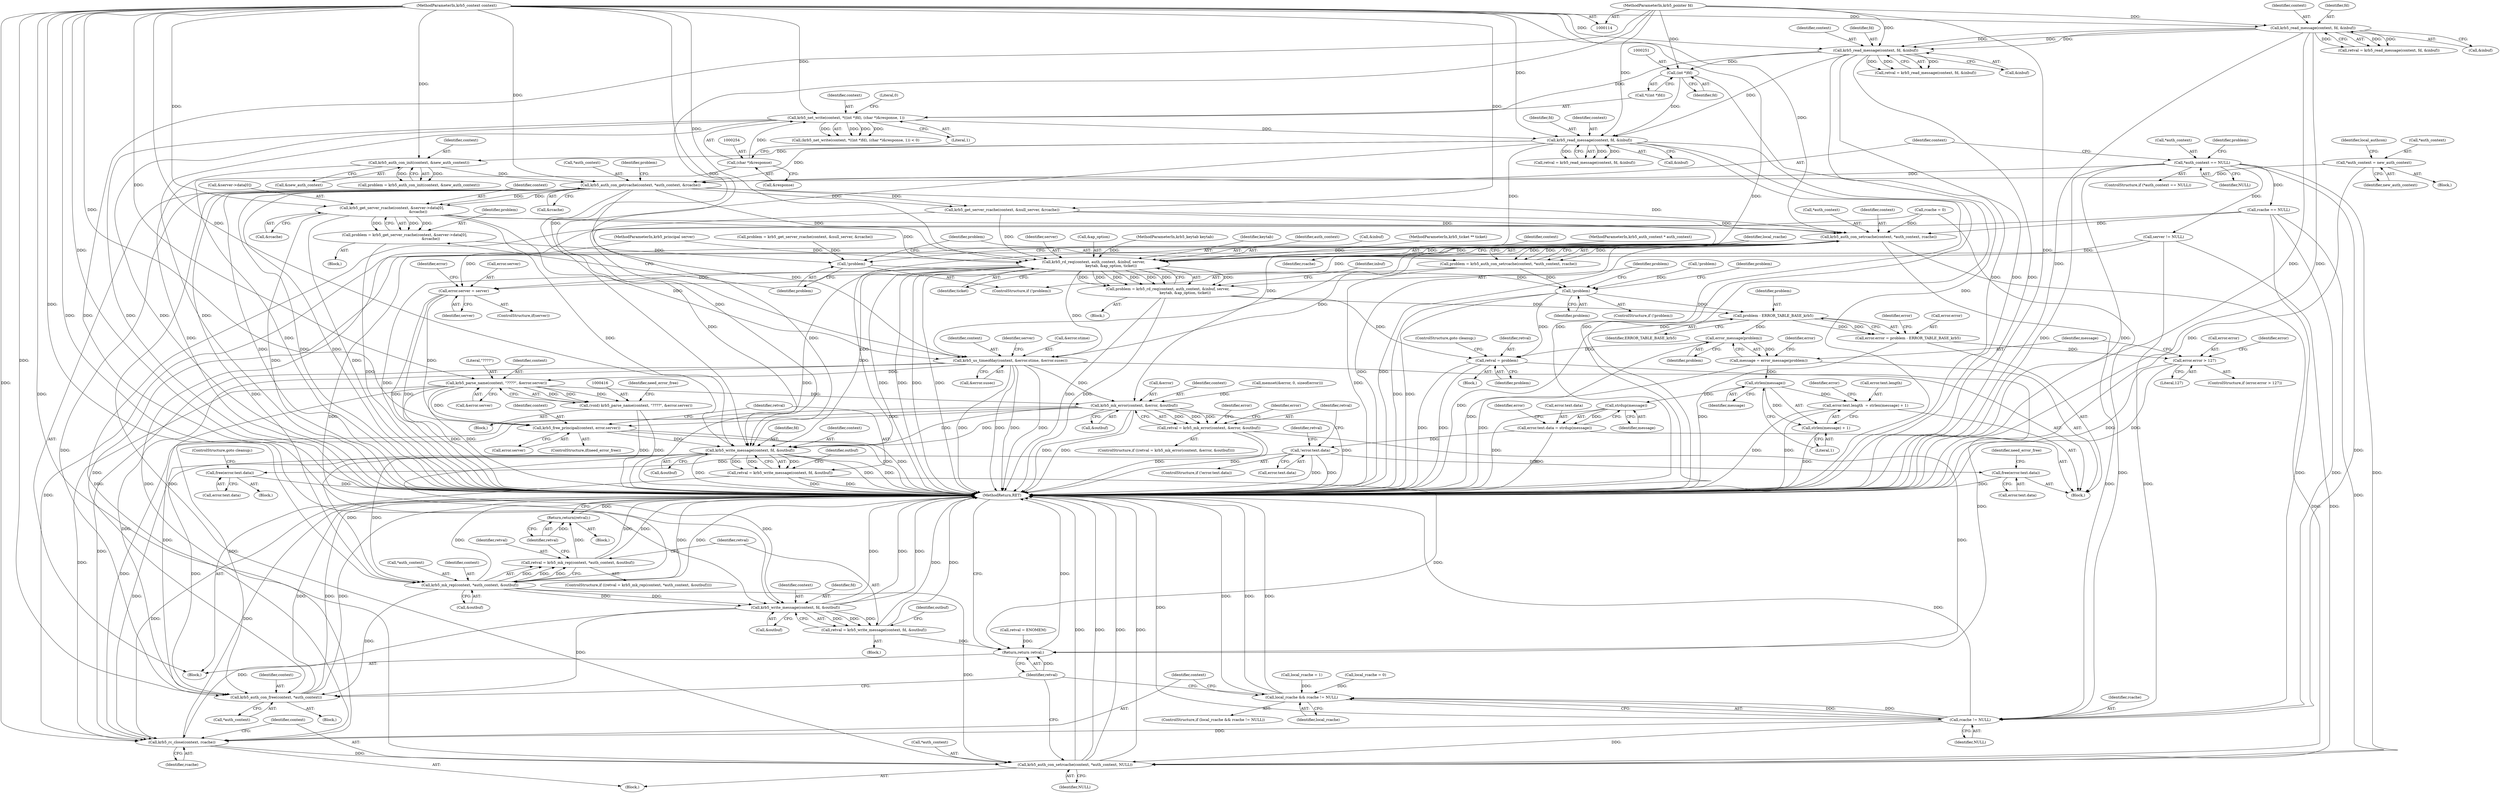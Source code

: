 digraph "0_krb5_102bb6ebf20f9174130c85c3b052ae104e5073ec_0@array" {
"1000322" [label="(Call,krb5_get_server_rcache(context, &server->data[0],\n                                             &rcache))"];
"1000295" [label="(Call,krb5_auth_con_getrcache(context, *auth_context, &rcache))"];
"1000284" [label="(Call,krb5_auth_con_init(context, &new_auth_context))"];
"1000269" [label="(Call,krb5_read_message(context, fd, &inbuf))"];
"1000247" [label="(Call,krb5_net_write(context, *((int *)fd), (char *)&response, 1))"];
"1000205" [label="(Call,krb5_read_message(context, fd, &inbuf))"];
"1000167" [label="(Call,krb5_read_message(context, fd, &inbuf))"];
"1000115" [label="(MethodParameterIn,krb5_context context)"];
"1000117" [label="(MethodParameterIn,krb5_pointer fd)"];
"1000253" [label="(Call,(char *)&response)"];
"1000250" [label="(Call,(int *)fd)"];
"1000288" [label="(Call,*auth_context = new_auth_context)"];
"1000277" [label="(Call,*auth_context == NULL)"];
"1000320" [label="(Call,problem = krb5_get_server_rcache(context, &server->data[0],\n                                             &rcache))"];
"1000353" [label="(Call,!problem)"];
"1000366" [label="(Call,!problem)"];
"1000431" [label="(Call,problem - ERROR_TABLE_BASE_krb5)"];
"1000427" [label="(Call,error.error = problem - ERROR_TABLE_BASE_krb5)"];
"1000435" [label="(Call,error.error > 127)"];
"1000447" [label="(Call,error_message(problem))"];
"1000445" [label="(Call,message = error_message(problem))"];
"1000456" [label="(Call,strlen(message))"];
"1000449" [label="(Call,error.text.length  = strlen(message) + 1)"];
"1000455" [label="(Call,strlen(message) + 1)"];
"1000465" [label="(Call,strdup(message))"];
"1000459" [label="(Call,error.text.data = strdup(message))"];
"1000468" [label="(Call,!error.text.data)"];
"1000489" [label="(Call,free(error.text.data))"];
"1000496" [label="(Call,free(error.text.data))"];
"1000537" [label="(Call,retval = problem)"];
"1000599" [label="(Return,return retval;)"];
"1000357" [label="(Call,krb5_auth_con_setrcache(context, *auth_context, rcache))"];
"1000355" [label="(Call,problem = krb5_auth_con_setrcache(context, *auth_context, rcache))"];
"1000371" [label="(Call,krb5_rd_req(context, auth_context, &inbuf, server,\n                              keytab, &ap_option, ticket))"];
"1000369" [label="(Call,problem = krb5_rd_req(context, auth_context, &inbuf, server,\n                              keytab, &ap_option, ticket))"];
"1000396" [label="(Call,krb5_us_timeofday(context, &error.stime, &error.susec))"];
"1000417" [label="(Call,krb5_parse_name(context, \"????\", &error.server))"];
"1000415" [label="(Call,(void) krb5_parse_name(context, \"????\", &error.server))"];
"1000482" [label="(Call,krb5_mk_error(context, &error, &outbuf))"];
"1000480" [label="(Call,retval = krb5_mk_error(context, &error, &outbuf))"];
"1000504" [label="(Call,krb5_free_principal(context, error.server))"];
"1000523" [label="(Call,krb5_write_message(context, fd, &outbuf))"];
"1000521" [label="(Call,retval = krb5_write_message(context, fd, &outbuf))"];
"1000552" [label="(Call,krb5_mk_rep(context, *auth_context, &outbuf))"];
"1000550" [label="(Call,retval = krb5_mk_rep(context, *auth_context, &outbuf))"];
"1000559" [label="(Return,return(retval);)"];
"1000563" [label="(Call,krb5_write_message(context, fd, &outbuf))"];
"1000561" [label="(Call,retval = krb5_write_message(context, fd, &outbuf))"];
"1000579" [label="(Call,krb5_auth_con_free(context, *auth_context))"];
"1000591" [label="(Call,krb5_rc_close(context, rcache))"];
"1000594" [label="(Call,krb5_auth_con_setrcache(context, *auth_context, NULL))"];
"1000408" [label="(Call,error.server = server)"];
"1000587" [label="(Call,rcache != NULL)"];
"1000585" [label="(Call,local_rcache && rcache != NULL)"];
"1000584" [label="(ControlStructure,if (local_rcache && rcache != NULL))"];
"1000305" [label="(Call,rcache == NULL)"];
"1000448" [label="(Identifier,problem)"];
"1000321" [label="(Identifier,problem)"];
"1000480" [label="(Call,retval = krb5_mk_error(context, &error, &outbuf))"];
"1000563" [label="(Call,krb5_write_message(context, fd, &outbuf))"];
"1000469" [label="(Call,error.text.data)"];
"1000358" [label="(Identifier,context)"];
"1000295" [label="(Call,krb5_auth_con_getrcache(context, *auth_context, &rcache))"];
"1000467" [label="(ControlStructure,if (!error.text.data))"];
"1000526" [label="(Call,&outbuf)"];
"1000566" [label="(Call,&outbuf)"];
"1000594" [label="(Call,krb5_auth_con_setrcache(context, *auth_context, NULL))"];
"1000458" [label="(Literal,1)"];
"1000372" [label="(Identifier,context)"];
"1000247" [label="(Call,krb5_net_write(context, *((int *)fd), (char *)&response, 1))"];
"1000496" [label="(Call,free(error.text.data))"];
"1000116" [label="(MethodParameterIn,krb5_auth_context * auth_context)"];
"1000506" [label="(Call,error.server)"];
"1000556" [label="(Call,&outbuf)"];
"1000570" [label="(Identifier,outbuf)"];
"1000376" [label="(Identifier,server)"];
"1000288" [label="(Call,*auth_context = new_auth_context)"];
"1000580" [label="(Identifier,context)"];
"1000354" [label="(Identifier,problem)"];
"1000415" [label="(Call,(void) krb5_parse_name(context, \"????\", &error.server))"];
"1000593" [label="(Identifier,rcache)"];
"1000460" [label="(Call,error.text.data)"];
"1000402" [label="(Call,&error.susec)"];
"1000304" [label="(Identifier,problem)"];
"1000250" [label="(Call,(int *)fd)"];
"1000203" [label="(Call,retval = krb5_read_message(context, fd, &inbuf))"];
"1000462" [label="(Identifier,error)"];
"1000285" [label="(Identifier,context)"];
"1000471" [label="(Identifier,error)"];
"1000293" [label="(Identifier,local_authcon)"];
"1000431" [label="(Call,problem - ERROR_TABLE_BASE_krb5)"];
"1000552" [label="(Call,krb5_mk_rep(context, *auth_context, &outbuf))"];
"1000281" [label="(Block,)"];
"1000445" [label="(Call,message = error_message(problem))"];
"1000522" [label="(Identifier,retval)"];
"1000145" [label="(Call,local_rcache = 0)"];
"1000277" [label="(Call,*auth_context == NULL)"];
"1000255" [label="(Call,&response)"];
"1000549" [label="(ControlStructure,if ((retval = krb5_mk_rep(context, *auth_context, &outbuf))))"];
"1000598" [label="(Identifier,NULL)"];
"1000269" [label="(Call,krb5_read_message(context, fd, &inbuf))"];
"1000258" [label="(Literal,0)"];
"1000378" [label="(Call,&ap_option)"];
"1000359" [label="(Call,*auth_context)"];
"1000361" [label="(Identifier,rcache)"];
"1000455" [label="(Call,strlen(message) + 1)"];
"1000592" [label="(Identifier,context)"];
"1000406" [label="(ControlStructure,if(server))"];
"1000599" [label="(Return,return retval;)"];
"1000595" [label="(Identifier,context)"];
"1000396" [label="(Call,krb5_us_timeofday(context, &error.stime, &error.susec))"];
"1000344" [label="(Call,problem = krb5_get_server_rcache(context, &null_server, &rcache))"];
"1000320" [label="(Call,problem = krb5_get_server_rcache(context, &server->data[0],\n                                             &rcache))"];
"1000420" [label="(Call,&error.server)"];
"1000357" [label="(Call,krb5_auth_con_setrcache(context, *auth_context, rcache))"];
"1000383" [label="(Identifier,inbuf)"];
"1000386" [label="(Identifier,problem)"];
"1000135" [label="(Call,rcache = 0)"];
"1000272" [label="(Call,&inbuf)"];
"1000208" [label="(Call,&inbuf)"];
"1000540" [label="(ControlStructure,goto cleanup;)"];
"1000490" [label="(Call,error.text.data)"];
"1000278" [label="(Call,*auth_context)"];
"1000457" [label="(Identifier,message)"];
"1000429" [label="(Identifier,error)"];
"1000495" [label="(ControlStructure,goto cleanup;)"];
"1000446" [label="(Identifier,message)"];
"1000596" [label="(Call,*auth_context)"];
"1000271" [label="(Identifier,fd)"];
"1000249" [label="(Call,*((int *)fd))"];
"1000299" [label="(Call,&rcache)"];
"1000366" [label="(Call,!problem)"];
"1000303" [label="(Call,!problem)"];
"1000390" [label="(Call,memset(&error, 0, sizeof(error)))"];
"1000165" [label="(Call,retval = krb5_read_message(context, fd, &inbuf))"];
"1000322" [label="(Call,krb5_get_server_rcache(context, &server->data[0],\n                                             &rcache))"];
"1000504" [label="(Call,krb5_free_principal(context, error.server))"];
"1000564" [label="(Identifier,context)"];
"1000548" [label="(Block,)"];
"1000115" [label="(MethodParameterIn,krb5_context context)"];
"1000324" [label="(Call,&server->data[0])"];
"1000280" [label="(Identifier,NULL)"];
"1000554" [label="(Call,*auth_context)"];
"1000296" [label="(Identifier,context)"];
"1000270" [label="(Identifier,context)"];
"1000532" [label="(Block,)"];
"1000452" [label="(Identifier,error)"];
"1000466" [label="(Identifier,message)"];
"1000425" [label="(Identifier,need_error_free)"];
"1000346" [label="(Call,krb5_get_server_rcache(context, &null_server, &rcache))"];
"1000368" [label="(Block,)"];
"1000323" [label="(Identifier,context)"];
"1000407" [label="(Identifier,server)"];
"1000205" [label="(Call,krb5_read_message(context, fd, &inbuf))"];
"1000206" [label="(Identifier,context)"];
"1000289" [label="(Call,*auth_context)"];
"1000119" [label="(MethodParameterIn,krb5_principal server)"];
"1000353" [label="(Call,!problem)"];
"1000284" [label="(Call,krb5_auth_con_init(context, &new_auth_context))"];
"1000409" [label="(Call,error.server)"];
"1000497" [label="(Call,error.text.data)"];
"1000398" [label="(Call,&error.stime)"];
"1000456" [label="(Call,strlen(message))"];
"1000475" [label="(Call,retval = ENOMEM)"];
"1000370" [label="(Identifier,problem)"];
"1000168" [label="(Identifier,context)"];
"1000591" [label="(Call,krb5_rc_close(context, rcache))"];
"1000397" [label="(Identifier,context)"];
"1000539" [label="(Identifier,problem)"];
"1000502" [label="(ControlStructure,if(need_error_free))"];
"1000585" [label="(Call,local_rcache && rcache != NULL)"];
"1000524" [label="(Identifier,context)"];
"1000499" [label="(Identifier,error)"];
"1000419" [label="(Literal,\"????\")"];
"1000283" [label="(Identifier,problem)"];
"1000367" [label="(Identifier,problem)"];
"1000297" [label="(Call,*auth_context)"];
"1000600" [label="(Identifier,retval)"];
"1000484" [label="(Call,&error)"];
"1000267" [label="(Call,retval = krb5_read_message(context, fd, &inbuf))"];
"1000486" [label="(Call,&outbuf)"];
"1000561" [label="(Call,retval = krb5_write_message(context, fd, &outbuf))"];
"1000291" [label="(Identifier,new_auth_context)"];
"1000276" [label="(ControlStructure,if (*auth_context == NULL))"];
"1000439" [label="(Literal,127)"];
"1000530" [label="(Identifier,outbuf)"];
"1000408" [label="(Call,error.server = server)"];
"1000311" [label="(Call,server != NULL)"];
"1000387" [label="(Block,)"];
"1000437" [label="(Identifier,error)"];
"1000169" [label="(Identifier,fd)"];
"1000121" [label="(MethodParameterIn,krb5_keytab keytab)"];
"1000465" [label="(Call,strdup(message))"];
"1000492" [label="(Identifier,error)"];
"1000433" [label="(Identifier,ERROR_TABLE_BASE_krb5)"];
"1000207" [label="(Identifier,fd)"];
"1000483" [label="(Identifier,context)"];
"1000588" [label="(Identifier,rcache)"];
"1000525" [label="(Identifier,fd)"];
"1000377" [label="(Identifier,keytab)"];
"1000558" [label="(Block,)"];
"1000428" [label="(Call,error.error)"];
"1000246" [label="(Call,(krb5_net_write(context, *((int *)fd), (char *)&response, 1)) < 0)"];
"1000523" [label="(Call,krb5_write_message(context, fd, &outbuf))"];
"1000537" [label="(Call,retval = problem)"];
"1000589" [label="(Identifier,NULL)"];
"1000356" [label="(Identifier,problem)"];
"1000282" [label="(Call,problem = krb5_auth_con_init(context, &new_auth_context))"];
"1000362" [label="(Call,local_rcache = 1)"];
"1000167" [label="(Call,krb5_read_message(context, fd, &inbuf))"];
"1000489" [label="(Call,free(error.text.data))"];
"1000586" [label="(Identifier,local_rcache)"];
"1000253" [label="(Call,(char *)&response)"];
"1000373" [label="(Identifier,auth_context)"];
"1000479" [label="(ControlStructure,if ((retval = krb5_mk_error(context, &error, &outbuf))))"];
"1000352" [label="(ControlStructure,if (!problem))"];
"1000447" [label="(Call,error_message(problem))"];
"1000559" [label="(Return,return(retval);)"];
"1000553" [label="(Identifier,context)"];
"1000380" [label="(Identifier,ticket)"];
"1000550" [label="(Call,retval = krb5_mk_rep(context, *auth_context, &outbuf))"];
"1000330" [label="(Call,&rcache)"];
"1000257" [label="(Literal,1)"];
"1000365" [label="(ControlStructure,if (!problem))"];
"1000459" [label="(Call,error.text.data = strdup(message))"];
"1000449" [label="(Call,error.text.length  = strlen(message) + 1)"];
"1000482" [label="(Call,krb5_mk_error(context, &error, &outbuf))"];
"1000414" [label="(Block,)"];
"1000581" [label="(Call,*auth_context)"];
"1000521" [label="(Call,retval = krb5_write_message(context, fd, &outbuf))"];
"1000590" [label="(Block,)"];
"1000117" [label="(MethodParameterIn,krb5_pointer fd)"];
"1000369" [label="(Call,problem = krb5_rd_req(context, auth_context, &inbuf, server,\n                              keytab, &ap_option, ticket))"];
"1000436" [label="(Call,error.error)"];
"1000578" [label="(Block,)"];
"1000562" [label="(Identifier,retval)"];
"1000579" [label="(Call,krb5_auth_con_free(context, *auth_context))"];
"1000252" [label="(Identifier,fd)"];
"1000468" [label="(Call,!error.text.data)"];
"1000601" [label="(MethodReturn,RET)"];
"1000503" [label="(Identifier,need_error_free)"];
"1000434" [label="(ControlStructure,if (error.error > 127))"];
"1000371" [label="(Call,krb5_rd_req(context, auth_context, &inbuf, server,\n                              keytab, &ap_option, ticket))"];
"1000587" [label="(Call,rcache != NULL)"];
"1000442" [label="(Identifier,error)"];
"1000427" [label="(Call,error.error = problem - ERROR_TABLE_BASE_krb5)"];
"1000319" [label="(Block,)"];
"1000363" [label="(Identifier,local_rcache)"];
"1000374" [label="(Call,&inbuf)"];
"1000170" [label="(Call,&inbuf)"];
"1000435" [label="(Call,error.error > 127)"];
"1000560" [label="(Identifier,retval)"];
"1000538" [label="(Identifier,retval)"];
"1000505" [label="(Identifier,context)"];
"1000355" [label="(Call,problem = krb5_auth_con_setrcache(context, *auth_context, rcache))"];
"1000432" [label="(Identifier,problem)"];
"1000476" [label="(Identifier,retval)"];
"1000124" [label="(Block,)"];
"1000417" [label="(Call,krb5_parse_name(context, \"????\", &error.server))"];
"1000286" [label="(Call,&new_auth_context)"];
"1000450" [label="(Call,error.text.length)"];
"1000565" [label="(Identifier,fd)"];
"1000248" [label="(Identifier,context)"];
"1000488" [label="(Block,)"];
"1000481" [label="(Identifier,retval)"];
"1000418" [label="(Identifier,context)"];
"1000412" [label="(Identifier,server)"];
"1000122" [label="(MethodParameterIn,krb5_ticket ** ticket)"];
"1000551" [label="(Identifier,retval)"];
"1000322" -> "1000320"  [label="AST: "];
"1000322" -> "1000330"  [label="CFG: "];
"1000323" -> "1000322"  [label="AST: "];
"1000324" -> "1000322"  [label="AST: "];
"1000330" -> "1000322"  [label="AST: "];
"1000320" -> "1000322"  [label="CFG: "];
"1000322" -> "1000601"  [label="DDG: "];
"1000322" -> "1000601"  [label="DDG: "];
"1000322" -> "1000320"  [label="DDG: "];
"1000322" -> "1000320"  [label="DDG: "];
"1000322" -> "1000320"  [label="DDG: "];
"1000295" -> "1000322"  [label="DDG: "];
"1000295" -> "1000322"  [label="DDG: "];
"1000115" -> "1000322"  [label="DDG: "];
"1000322" -> "1000357"  [label="DDG: "];
"1000322" -> "1000371"  [label="DDG: "];
"1000322" -> "1000396"  [label="DDG: "];
"1000322" -> "1000523"  [label="DDG: "];
"1000295" -> "1000124"  [label="AST: "];
"1000295" -> "1000299"  [label="CFG: "];
"1000296" -> "1000295"  [label="AST: "];
"1000297" -> "1000295"  [label="AST: "];
"1000299" -> "1000295"  [label="AST: "];
"1000304" -> "1000295"  [label="CFG: "];
"1000295" -> "1000601"  [label="DDG: "];
"1000295" -> "1000601"  [label="DDG: "];
"1000295" -> "1000601"  [label="DDG: "];
"1000284" -> "1000295"  [label="DDG: "];
"1000269" -> "1000295"  [label="DDG: "];
"1000115" -> "1000295"  [label="DDG: "];
"1000288" -> "1000295"  [label="DDG: "];
"1000277" -> "1000295"  [label="DDG: "];
"1000295" -> "1000346"  [label="DDG: "];
"1000295" -> "1000346"  [label="DDG: "];
"1000295" -> "1000357"  [label="DDG: "];
"1000295" -> "1000371"  [label="DDG: "];
"1000295" -> "1000396"  [label="DDG: "];
"1000295" -> "1000523"  [label="DDG: "];
"1000295" -> "1000552"  [label="DDG: "];
"1000295" -> "1000579"  [label="DDG: "];
"1000295" -> "1000594"  [label="DDG: "];
"1000284" -> "1000282"  [label="AST: "];
"1000284" -> "1000286"  [label="CFG: "];
"1000285" -> "1000284"  [label="AST: "];
"1000286" -> "1000284"  [label="AST: "];
"1000282" -> "1000284"  [label="CFG: "];
"1000284" -> "1000601"  [label="DDG: "];
"1000284" -> "1000282"  [label="DDG: "];
"1000284" -> "1000282"  [label="DDG: "];
"1000269" -> "1000284"  [label="DDG: "];
"1000115" -> "1000284"  [label="DDG: "];
"1000269" -> "1000267"  [label="AST: "];
"1000269" -> "1000272"  [label="CFG: "];
"1000270" -> "1000269"  [label="AST: "];
"1000271" -> "1000269"  [label="AST: "];
"1000272" -> "1000269"  [label="AST: "];
"1000267" -> "1000269"  [label="CFG: "];
"1000269" -> "1000601"  [label="DDG: "];
"1000269" -> "1000601"  [label="DDG: "];
"1000269" -> "1000601"  [label="DDG: "];
"1000269" -> "1000267"  [label="DDG: "];
"1000269" -> "1000267"  [label="DDG: "];
"1000269" -> "1000267"  [label="DDG: "];
"1000247" -> "1000269"  [label="DDG: "];
"1000115" -> "1000269"  [label="DDG: "];
"1000250" -> "1000269"  [label="DDG: "];
"1000117" -> "1000269"  [label="DDG: "];
"1000205" -> "1000269"  [label="DDG: "];
"1000269" -> "1000371"  [label="DDG: "];
"1000269" -> "1000523"  [label="DDG: "];
"1000247" -> "1000246"  [label="AST: "];
"1000247" -> "1000257"  [label="CFG: "];
"1000248" -> "1000247"  [label="AST: "];
"1000249" -> "1000247"  [label="AST: "];
"1000253" -> "1000247"  [label="AST: "];
"1000257" -> "1000247"  [label="AST: "];
"1000258" -> "1000247"  [label="CFG: "];
"1000247" -> "1000601"  [label="DDG: "];
"1000247" -> "1000601"  [label="DDG: "];
"1000247" -> "1000601"  [label="DDG: "];
"1000247" -> "1000246"  [label="DDG: "];
"1000247" -> "1000246"  [label="DDG: "];
"1000247" -> "1000246"  [label="DDG: "];
"1000247" -> "1000246"  [label="DDG: "];
"1000205" -> "1000247"  [label="DDG: "];
"1000115" -> "1000247"  [label="DDG: "];
"1000253" -> "1000247"  [label="DDG: "];
"1000205" -> "1000203"  [label="AST: "];
"1000205" -> "1000208"  [label="CFG: "];
"1000206" -> "1000205"  [label="AST: "];
"1000207" -> "1000205"  [label="AST: "];
"1000208" -> "1000205"  [label="AST: "];
"1000203" -> "1000205"  [label="CFG: "];
"1000205" -> "1000601"  [label="DDG: "];
"1000205" -> "1000601"  [label="DDG: "];
"1000205" -> "1000601"  [label="DDG: "];
"1000205" -> "1000203"  [label="DDG: "];
"1000205" -> "1000203"  [label="DDG: "];
"1000205" -> "1000203"  [label="DDG: "];
"1000167" -> "1000205"  [label="DDG: "];
"1000167" -> "1000205"  [label="DDG: "];
"1000167" -> "1000205"  [label="DDG: "];
"1000115" -> "1000205"  [label="DDG: "];
"1000117" -> "1000205"  [label="DDG: "];
"1000205" -> "1000250"  [label="DDG: "];
"1000167" -> "1000165"  [label="AST: "];
"1000167" -> "1000170"  [label="CFG: "];
"1000168" -> "1000167"  [label="AST: "];
"1000169" -> "1000167"  [label="AST: "];
"1000170" -> "1000167"  [label="AST: "];
"1000165" -> "1000167"  [label="CFG: "];
"1000167" -> "1000601"  [label="DDG: "];
"1000167" -> "1000601"  [label="DDG: "];
"1000167" -> "1000601"  [label="DDG: "];
"1000167" -> "1000165"  [label="DDG: "];
"1000167" -> "1000165"  [label="DDG: "];
"1000167" -> "1000165"  [label="DDG: "];
"1000115" -> "1000167"  [label="DDG: "];
"1000117" -> "1000167"  [label="DDG: "];
"1000115" -> "1000114"  [label="AST: "];
"1000115" -> "1000601"  [label="DDG: "];
"1000115" -> "1000346"  [label="DDG: "];
"1000115" -> "1000357"  [label="DDG: "];
"1000115" -> "1000371"  [label="DDG: "];
"1000115" -> "1000396"  [label="DDG: "];
"1000115" -> "1000417"  [label="DDG: "];
"1000115" -> "1000482"  [label="DDG: "];
"1000115" -> "1000504"  [label="DDG: "];
"1000115" -> "1000523"  [label="DDG: "];
"1000115" -> "1000552"  [label="DDG: "];
"1000115" -> "1000563"  [label="DDG: "];
"1000115" -> "1000579"  [label="DDG: "];
"1000115" -> "1000591"  [label="DDG: "];
"1000115" -> "1000594"  [label="DDG: "];
"1000117" -> "1000114"  [label="AST: "];
"1000117" -> "1000601"  [label="DDG: "];
"1000117" -> "1000250"  [label="DDG: "];
"1000117" -> "1000523"  [label="DDG: "];
"1000117" -> "1000563"  [label="DDG: "];
"1000253" -> "1000255"  [label="CFG: "];
"1000254" -> "1000253"  [label="AST: "];
"1000255" -> "1000253"  [label="AST: "];
"1000257" -> "1000253"  [label="CFG: "];
"1000253" -> "1000601"  [label="DDG: "];
"1000250" -> "1000249"  [label="AST: "];
"1000250" -> "1000252"  [label="CFG: "];
"1000251" -> "1000250"  [label="AST: "];
"1000252" -> "1000250"  [label="AST: "];
"1000249" -> "1000250"  [label="CFG: "];
"1000250" -> "1000601"  [label="DDG: "];
"1000288" -> "1000281"  [label="AST: "];
"1000288" -> "1000291"  [label="CFG: "];
"1000289" -> "1000288"  [label="AST: "];
"1000291" -> "1000288"  [label="AST: "];
"1000293" -> "1000288"  [label="CFG: "];
"1000288" -> "1000601"  [label="DDG: "];
"1000277" -> "1000276"  [label="AST: "];
"1000277" -> "1000280"  [label="CFG: "];
"1000278" -> "1000277"  [label="AST: "];
"1000280" -> "1000277"  [label="AST: "];
"1000283" -> "1000277"  [label="CFG: "];
"1000296" -> "1000277"  [label="CFG: "];
"1000277" -> "1000601"  [label="DDG: "];
"1000277" -> "1000601"  [label="DDG: "];
"1000277" -> "1000305"  [label="DDG: "];
"1000277" -> "1000311"  [label="DDG: "];
"1000277" -> "1000587"  [label="DDG: "];
"1000277" -> "1000594"  [label="DDG: "];
"1000320" -> "1000319"  [label="AST: "];
"1000321" -> "1000320"  [label="AST: "];
"1000354" -> "1000320"  [label="CFG: "];
"1000320" -> "1000601"  [label="DDG: "];
"1000320" -> "1000353"  [label="DDG: "];
"1000353" -> "1000352"  [label="AST: "];
"1000353" -> "1000354"  [label="CFG: "];
"1000354" -> "1000353"  [label="AST: "];
"1000356" -> "1000353"  [label="CFG: "];
"1000363" -> "1000353"  [label="CFG: "];
"1000344" -> "1000353"  [label="DDG: "];
"1000353" -> "1000366"  [label="DDG: "];
"1000366" -> "1000365"  [label="AST: "];
"1000366" -> "1000367"  [label="CFG: "];
"1000367" -> "1000366"  [label="AST: "];
"1000370" -> "1000366"  [label="CFG: "];
"1000386" -> "1000366"  [label="CFG: "];
"1000366" -> "1000601"  [label="DDG: "];
"1000366" -> "1000601"  [label="DDG: "];
"1000355" -> "1000366"  [label="DDG: "];
"1000303" -> "1000366"  [label="DDG: "];
"1000366" -> "1000431"  [label="DDG: "];
"1000366" -> "1000537"  [label="DDG: "];
"1000431" -> "1000427"  [label="AST: "];
"1000431" -> "1000433"  [label="CFG: "];
"1000432" -> "1000431"  [label="AST: "];
"1000433" -> "1000431"  [label="AST: "];
"1000427" -> "1000431"  [label="CFG: "];
"1000431" -> "1000601"  [label="DDG: "];
"1000431" -> "1000427"  [label="DDG: "];
"1000431" -> "1000427"  [label="DDG: "];
"1000369" -> "1000431"  [label="DDG: "];
"1000431" -> "1000447"  [label="DDG: "];
"1000427" -> "1000387"  [label="AST: "];
"1000428" -> "1000427"  [label="AST: "];
"1000437" -> "1000427"  [label="CFG: "];
"1000427" -> "1000601"  [label="DDG: "];
"1000427" -> "1000435"  [label="DDG: "];
"1000435" -> "1000434"  [label="AST: "];
"1000435" -> "1000439"  [label="CFG: "];
"1000436" -> "1000435"  [label="AST: "];
"1000439" -> "1000435"  [label="AST: "];
"1000442" -> "1000435"  [label="CFG: "];
"1000446" -> "1000435"  [label="CFG: "];
"1000435" -> "1000601"  [label="DDG: "];
"1000435" -> "1000601"  [label="DDG: "];
"1000447" -> "1000445"  [label="AST: "];
"1000447" -> "1000448"  [label="CFG: "];
"1000448" -> "1000447"  [label="AST: "];
"1000445" -> "1000447"  [label="CFG: "];
"1000447" -> "1000601"  [label="DDG: "];
"1000447" -> "1000445"  [label="DDG: "];
"1000447" -> "1000537"  [label="DDG: "];
"1000445" -> "1000387"  [label="AST: "];
"1000446" -> "1000445"  [label="AST: "];
"1000452" -> "1000445"  [label="CFG: "];
"1000445" -> "1000601"  [label="DDG: "];
"1000445" -> "1000456"  [label="DDG: "];
"1000456" -> "1000455"  [label="AST: "];
"1000456" -> "1000457"  [label="CFG: "];
"1000457" -> "1000456"  [label="AST: "];
"1000458" -> "1000456"  [label="CFG: "];
"1000456" -> "1000449"  [label="DDG: "];
"1000456" -> "1000455"  [label="DDG: "];
"1000456" -> "1000465"  [label="DDG: "];
"1000449" -> "1000387"  [label="AST: "];
"1000449" -> "1000455"  [label="CFG: "];
"1000450" -> "1000449"  [label="AST: "];
"1000455" -> "1000449"  [label="AST: "];
"1000462" -> "1000449"  [label="CFG: "];
"1000449" -> "1000601"  [label="DDG: "];
"1000449" -> "1000601"  [label="DDG: "];
"1000455" -> "1000458"  [label="CFG: "];
"1000458" -> "1000455"  [label="AST: "];
"1000455" -> "1000601"  [label="DDG: "];
"1000465" -> "1000459"  [label="AST: "];
"1000465" -> "1000466"  [label="CFG: "];
"1000466" -> "1000465"  [label="AST: "];
"1000459" -> "1000465"  [label="CFG: "];
"1000465" -> "1000601"  [label="DDG: "];
"1000465" -> "1000459"  [label="DDG: "];
"1000459" -> "1000387"  [label="AST: "];
"1000460" -> "1000459"  [label="AST: "];
"1000471" -> "1000459"  [label="CFG: "];
"1000459" -> "1000601"  [label="DDG: "];
"1000459" -> "1000468"  [label="DDG: "];
"1000468" -> "1000467"  [label="AST: "];
"1000468" -> "1000469"  [label="CFG: "];
"1000469" -> "1000468"  [label="AST: "];
"1000476" -> "1000468"  [label="CFG: "];
"1000481" -> "1000468"  [label="CFG: "];
"1000468" -> "1000601"  [label="DDG: "];
"1000468" -> "1000601"  [label="DDG: "];
"1000468" -> "1000489"  [label="DDG: "];
"1000468" -> "1000496"  [label="DDG: "];
"1000489" -> "1000488"  [label="AST: "];
"1000489" -> "1000490"  [label="CFG: "];
"1000490" -> "1000489"  [label="AST: "];
"1000495" -> "1000489"  [label="CFG: "];
"1000489" -> "1000601"  [label="DDG: "];
"1000496" -> "1000387"  [label="AST: "];
"1000496" -> "1000497"  [label="CFG: "];
"1000497" -> "1000496"  [label="AST: "];
"1000503" -> "1000496"  [label="CFG: "];
"1000496" -> "1000601"  [label="DDG: "];
"1000537" -> "1000532"  [label="AST: "];
"1000537" -> "1000539"  [label="CFG: "];
"1000538" -> "1000537"  [label="AST: "];
"1000539" -> "1000537"  [label="AST: "];
"1000540" -> "1000537"  [label="CFG: "];
"1000537" -> "1000601"  [label="DDG: "];
"1000537" -> "1000601"  [label="DDG: "];
"1000369" -> "1000537"  [label="DDG: "];
"1000537" -> "1000599"  [label="DDG: "];
"1000599" -> "1000124"  [label="AST: "];
"1000599" -> "1000600"  [label="CFG: "];
"1000600" -> "1000599"  [label="AST: "];
"1000601" -> "1000599"  [label="CFG: "];
"1000599" -> "1000601"  [label="DDG: "];
"1000600" -> "1000599"  [label="DDG: "];
"1000561" -> "1000599"  [label="DDG: "];
"1000521" -> "1000599"  [label="DDG: "];
"1000475" -> "1000599"  [label="DDG: "];
"1000480" -> "1000599"  [label="DDG: "];
"1000357" -> "1000355"  [label="AST: "];
"1000357" -> "1000361"  [label="CFG: "];
"1000358" -> "1000357"  [label="AST: "];
"1000359" -> "1000357"  [label="AST: "];
"1000361" -> "1000357"  [label="AST: "];
"1000355" -> "1000357"  [label="CFG: "];
"1000357" -> "1000601"  [label="DDG: "];
"1000357" -> "1000601"  [label="DDG: "];
"1000357" -> "1000355"  [label="DDG: "];
"1000357" -> "1000355"  [label="DDG: "];
"1000357" -> "1000355"  [label="DDG: "];
"1000346" -> "1000357"  [label="DDG: "];
"1000305" -> "1000357"  [label="DDG: "];
"1000135" -> "1000357"  [label="DDG: "];
"1000357" -> "1000371"  [label="DDG: "];
"1000357" -> "1000396"  [label="DDG: "];
"1000357" -> "1000523"  [label="DDG: "];
"1000357" -> "1000552"  [label="DDG: "];
"1000357" -> "1000579"  [label="DDG: "];
"1000357" -> "1000587"  [label="DDG: "];
"1000357" -> "1000591"  [label="DDG: "];
"1000357" -> "1000594"  [label="DDG: "];
"1000355" -> "1000352"  [label="AST: "];
"1000356" -> "1000355"  [label="AST: "];
"1000363" -> "1000355"  [label="CFG: "];
"1000355" -> "1000601"  [label="DDG: "];
"1000371" -> "1000369"  [label="AST: "];
"1000371" -> "1000380"  [label="CFG: "];
"1000372" -> "1000371"  [label="AST: "];
"1000373" -> "1000371"  [label="AST: "];
"1000374" -> "1000371"  [label="AST: "];
"1000376" -> "1000371"  [label="AST: "];
"1000377" -> "1000371"  [label="AST: "];
"1000378" -> "1000371"  [label="AST: "];
"1000380" -> "1000371"  [label="AST: "];
"1000369" -> "1000371"  [label="CFG: "];
"1000371" -> "1000601"  [label="DDG: "];
"1000371" -> "1000601"  [label="DDG: "];
"1000371" -> "1000601"  [label="DDG: "];
"1000371" -> "1000601"  [label="DDG: "];
"1000371" -> "1000601"  [label="DDG: "];
"1000371" -> "1000601"  [label="DDG: "];
"1000371" -> "1000369"  [label="DDG: "];
"1000371" -> "1000369"  [label="DDG: "];
"1000371" -> "1000369"  [label="DDG: "];
"1000371" -> "1000369"  [label="DDG: "];
"1000371" -> "1000369"  [label="DDG: "];
"1000371" -> "1000369"  [label="DDG: "];
"1000371" -> "1000369"  [label="DDG: "];
"1000346" -> "1000371"  [label="DDG: "];
"1000116" -> "1000371"  [label="DDG: "];
"1000311" -> "1000371"  [label="DDG: "];
"1000119" -> "1000371"  [label="DDG: "];
"1000121" -> "1000371"  [label="DDG: "];
"1000122" -> "1000371"  [label="DDG: "];
"1000371" -> "1000396"  [label="DDG: "];
"1000371" -> "1000408"  [label="DDG: "];
"1000371" -> "1000523"  [label="DDG: "];
"1000369" -> "1000368"  [label="AST: "];
"1000370" -> "1000369"  [label="AST: "];
"1000383" -> "1000369"  [label="CFG: "];
"1000369" -> "1000601"  [label="DDG: "];
"1000369" -> "1000601"  [label="DDG: "];
"1000396" -> "1000387"  [label="AST: "];
"1000396" -> "1000402"  [label="CFG: "];
"1000397" -> "1000396"  [label="AST: "];
"1000398" -> "1000396"  [label="AST: "];
"1000402" -> "1000396"  [label="AST: "];
"1000407" -> "1000396"  [label="CFG: "];
"1000396" -> "1000601"  [label="DDG: "];
"1000396" -> "1000601"  [label="DDG: "];
"1000396" -> "1000601"  [label="DDG: "];
"1000396" -> "1000601"  [label="DDG: "];
"1000346" -> "1000396"  [label="DDG: "];
"1000396" -> "1000417"  [label="DDG: "];
"1000396" -> "1000482"  [label="DDG: "];
"1000396" -> "1000579"  [label="DDG: "];
"1000396" -> "1000591"  [label="DDG: "];
"1000417" -> "1000415"  [label="AST: "];
"1000417" -> "1000420"  [label="CFG: "];
"1000418" -> "1000417"  [label="AST: "];
"1000419" -> "1000417"  [label="AST: "];
"1000420" -> "1000417"  [label="AST: "];
"1000415" -> "1000417"  [label="CFG: "];
"1000417" -> "1000601"  [label="DDG: "];
"1000417" -> "1000601"  [label="DDG: "];
"1000417" -> "1000415"  [label="DDG: "];
"1000417" -> "1000415"  [label="DDG: "];
"1000417" -> "1000415"  [label="DDG: "];
"1000417" -> "1000482"  [label="DDG: "];
"1000417" -> "1000504"  [label="DDG: "];
"1000417" -> "1000579"  [label="DDG: "];
"1000417" -> "1000591"  [label="DDG: "];
"1000415" -> "1000414"  [label="AST: "];
"1000416" -> "1000415"  [label="AST: "];
"1000425" -> "1000415"  [label="CFG: "];
"1000415" -> "1000601"  [label="DDG: "];
"1000415" -> "1000601"  [label="DDG: "];
"1000482" -> "1000480"  [label="AST: "];
"1000482" -> "1000486"  [label="CFG: "];
"1000483" -> "1000482"  [label="AST: "];
"1000484" -> "1000482"  [label="AST: "];
"1000486" -> "1000482"  [label="AST: "];
"1000480" -> "1000482"  [label="CFG: "];
"1000482" -> "1000601"  [label="DDG: "];
"1000482" -> "1000601"  [label="DDG: "];
"1000482" -> "1000601"  [label="DDG: "];
"1000482" -> "1000480"  [label="DDG: "];
"1000482" -> "1000480"  [label="DDG: "];
"1000482" -> "1000480"  [label="DDG: "];
"1000390" -> "1000482"  [label="DDG: "];
"1000482" -> "1000504"  [label="DDG: "];
"1000482" -> "1000523"  [label="DDG: "];
"1000482" -> "1000523"  [label="DDG: "];
"1000482" -> "1000579"  [label="DDG: "];
"1000482" -> "1000591"  [label="DDG: "];
"1000480" -> "1000479"  [label="AST: "];
"1000481" -> "1000480"  [label="AST: "];
"1000492" -> "1000480"  [label="CFG: "];
"1000499" -> "1000480"  [label="CFG: "];
"1000480" -> "1000601"  [label="DDG: "];
"1000480" -> "1000601"  [label="DDG: "];
"1000504" -> "1000502"  [label="AST: "];
"1000504" -> "1000506"  [label="CFG: "];
"1000505" -> "1000504"  [label="AST: "];
"1000506" -> "1000504"  [label="AST: "];
"1000522" -> "1000504"  [label="CFG: "];
"1000504" -> "1000601"  [label="DDG: "];
"1000504" -> "1000601"  [label="DDG: "];
"1000408" -> "1000504"  [label="DDG: "];
"1000504" -> "1000523"  [label="DDG: "];
"1000523" -> "1000521"  [label="AST: "];
"1000523" -> "1000526"  [label="CFG: "];
"1000524" -> "1000523"  [label="AST: "];
"1000525" -> "1000523"  [label="AST: "];
"1000526" -> "1000523"  [label="AST: "];
"1000521" -> "1000523"  [label="CFG: "];
"1000523" -> "1000601"  [label="DDG: "];
"1000523" -> "1000601"  [label="DDG: "];
"1000523" -> "1000601"  [label="DDG: "];
"1000523" -> "1000521"  [label="DDG: "];
"1000523" -> "1000521"  [label="DDG: "];
"1000523" -> "1000521"  [label="DDG: "];
"1000346" -> "1000523"  [label="DDG: "];
"1000523" -> "1000552"  [label="DDG: "];
"1000523" -> "1000552"  [label="DDG: "];
"1000523" -> "1000563"  [label="DDG: "];
"1000523" -> "1000579"  [label="DDG: "];
"1000523" -> "1000591"  [label="DDG: "];
"1000521" -> "1000124"  [label="AST: "];
"1000522" -> "1000521"  [label="AST: "];
"1000530" -> "1000521"  [label="CFG: "];
"1000521" -> "1000601"  [label="DDG: "];
"1000521" -> "1000601"  [label="DDG: "];
"1000552" -> "1000550"  [label="AST: "];
"1000552" -> "1000556"  [label="CFG: "];
"1000553" -> "1000552"  [label="AST: "];
"1000554" -> "1000552"  [label="AST: "];
"1000556" -> "1000552"  [label="AST: "];
"1000550" -> "1000552"  [label="CFG: "];
"1000552" -> "1000601"  [label="DDG: "];
"1000552" -> "1000601"  [label="DDG: "];
"1000552" -> "1000601"  [label="DDG: "];
"1000552" -> "1000550"  [label="DDG: "];
"1000552" -> "1000550"  [label="DDG: "];
"1000552" -> "1000550"  [label="DDG: "];
"1000552" -> "1000563"  [label="DDG: "];
"1000552" -> "1000563"  [label="DDG: "];
"1000552" -> "1000579"  [label="DDG: "];
"1000552" -> "1000594"  [label="DDG: "];
"1000550" -> "1000549"  [label="AST: "];
"1000551" -> "1000550"  [label="AST: "];
"1000560" -> "1000550"  [label="CFG: "];
"1000562" -> "1000550"  [label="CFG: "];
"1000550" -> "1000601"  [label="DDG: "];
"1000550" -> "1000601"  [label="DDG: "];
"1000550" -> "1000559"  [label="DDG: "];
"1000559" -> "1000558"  [label="AST: "];
"1000559" -> "1000560"  [label="CFG: "];
"1000560" -> "1000559"  [label="AST: "];
"1000601" -> "1000559"  [label="CFG: "];
"1000559" -> "1000601"  [label="DDG: "];
"1000560" -> "1000559"  [label="DDG: "];
"1000563" -> "1000561"  [label="AST: "];
"1000563" -> "1000566"  [label="CFG: "];
"1000564" -> "1000563"  [label="AST: "];
"1000565" -> "1000563"  [label="AST: "];
"1000566" -> "1000563"  [label="AST: "];
"1000561" -> "1000563"  [label="CFG: "];
"1000563" -> "1000601"  [label="DDG: "];
"1000563" -> "1000601"  [label="DDG: "];
"1000563" -> "1000601"  [label="DDG: "];
"1000563" -> "1000561"  [label="DDG: "];
"1000563" -> "1000561"  [label="DDG: "];
"1000563" -> "1000561"  [label="DDG: "];
"1000563" -> "1000579"  [label="DDG: "];
"1000563" -> "1000591"  [label="DDG: "];
"1000561" -> "1000548"  [label="AST: "];
"1000562" -> "1000561"  [label="AST: "];
"1000570" -> "1000561"  [label="CFG: "];
"1000561" -> "1000601"  [label="DDG: "];
"1000561" -> "1000601"  [label="DDG: "];
"1000579" -> "1000578"  [label="AST: "];
"1000579" -> "1000581"  [label="CFG: "];
"1000580" -> "1000579"  [label="AST: "];
"1000581" -> "1000579"  [label="AST: "];
"1000600" -> "1000579"  [label="CFG: "];
"1000579" -> "1000601"  [label="DDG: "];
"1000579" -> "1000601"  [label="DDG: "];
"1000579" -> "1000601"  [label="DDG: "];
"1000591" -> "1000590"  [label="AST: "];
"1000591" -> "1000593"  [label="CFG: "];
"1000592" -> "1000591"  [label="AST: "];
"1000593" -> "1000591"  [label="AST: "];
"1000595" -> "1000591"  [label="CFG: "];
"1000591" -> "1000601"  [label="DDG: "];
"1000591" -> "1000601"  [label="DDG: "];
"1000587" -> "1000591"  [label="DDG: "];
"1000305" -> "1000591"  [label="DDG: "];
"1000135" -> "1000591"  [label="DDG: "];
"1000591" -> "1000594"  [label="DDG: "];
"1000594" -> "1000590"  [label="AST: "];
"1000594" -> "1000598"  [label="CFG: "];
"1000595" -> "1000594"  [label="AST: "];
"1000596" -> "1000594"  [label="AST: "];
"1000598" -> "1000594"  [label="AST: "];
"1000600" -> "1000594"  [label="CFG: "];
"1000594" -> "1000601"  [label="DDG: "];
"1000594" -> "1000601"  [label="DDG: "];
"1000594" -> "1000601"  [label="DDG: "];
"1000594" -> "1000601"  [label="DDG: "];
"1000587" -> "1000594"  [label="DDG: "];
"1000311" -> "1000594"  [label="DDG: "];
"1000305" -> "1000594"  [label="DDG: "];
"1000408" -> "1000406"  [label="AST: "];
"1000408" -> "1000412"  [label="CFG: "];
"1000409" -> "1000408"  [label="AST: "];
"1000412" -> "1000408"  [label="AST: "];
"1000429" -> "1000408"  [label="CFG: "];
"1000408" -> "1000601"  [label="DDG: "];
"1000408" -> "1000601"  [label="DDG: "];
"1000311" -> "1000408"  [label="DDG: "];
"1000119" -> "1000408"  [label="DDG: "];
"1000587" -> "1000585"  [label="AST: "];
"1000587" -> "1000589"  [label="CFG: "];
"1000588" -> "1000587"  [label="AST: "];
"1000589" -> "1000587"  [label="AST: "];
"1000585" -> "1000587"  [label="CFG: "];
"1000587" -> "1000601"  [label="DDG: "];
"1000587" -> "1000601"  [label="DDG: "];
"1000587" -> "1000585"  [label="DDG: "];
"1000587" -> "1000585"  [label="DDG: "];
"1000305" -> "1000587"  [label="DDG: "];
"1000305" -> "1000587"  [label="DDG: "];
"1000135" -> "1000587"  [label="DDG: "];
"1000311" -> "1000587"  [label="DDG: "];
"1000585" -> "1000584"  [label="AST: "];
"1000585" -> "1000586"  [label="CFG: "];
"1000586" -> "1000585"  [label="AST: "];
"1000592" -> "1000585"  [label="CFG: "];
"1000600" -> "1000585"  [label="CFG: "];
"1000585" -> "1000601"  [label="DDG: "];
"1000585" -> "1000601"  [label="DDG: "];
"1000585" -> "1000601"  [label="DDG: "];
"1000145" -> "1000585"  [label="DDG: "];
"1000362" -> "1000585"  [label="DDG: "];
}
